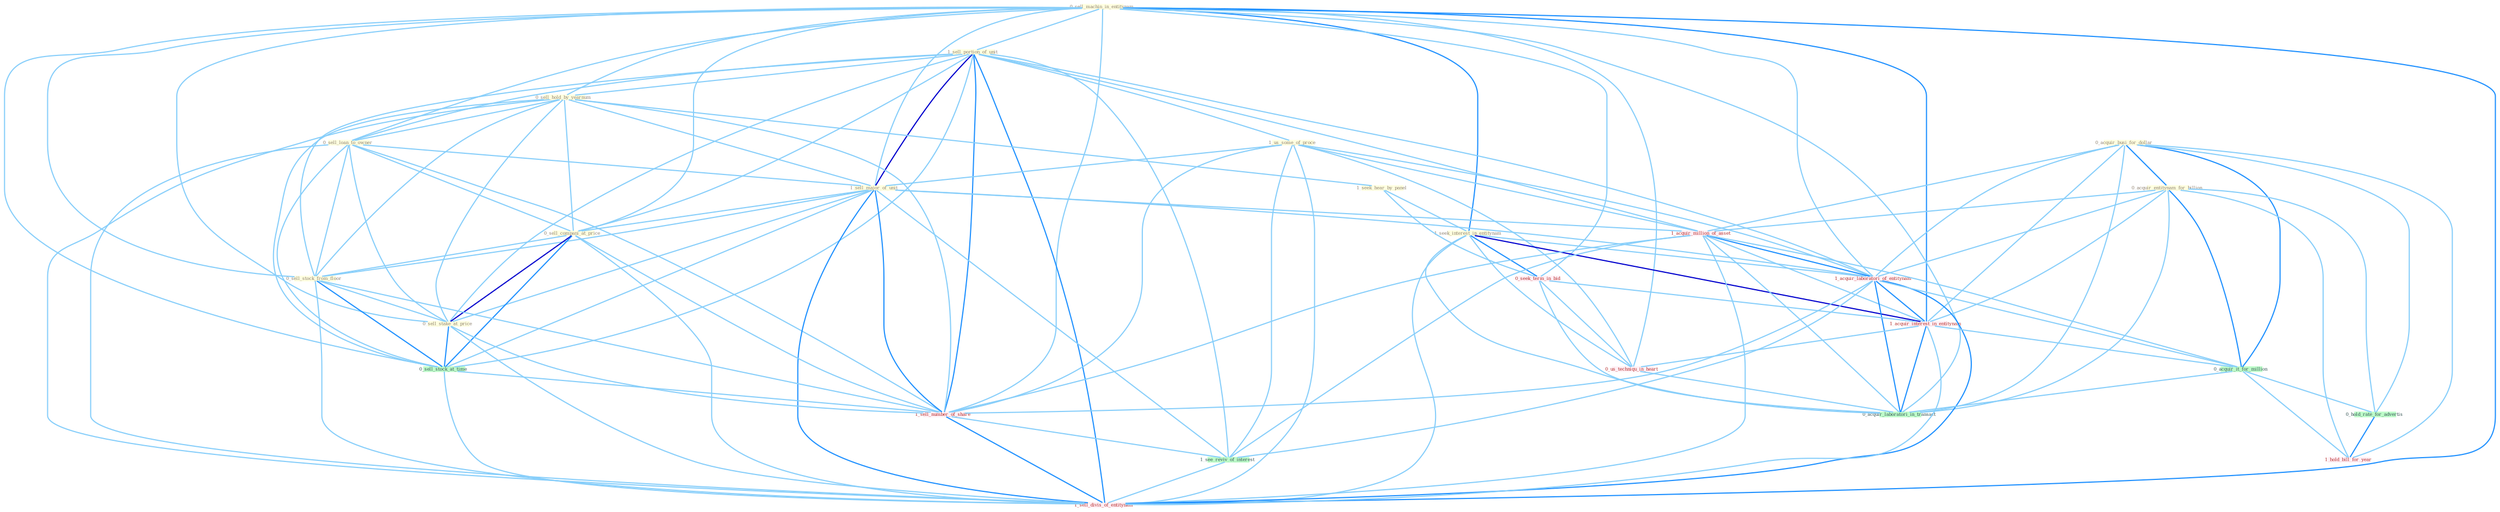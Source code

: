 Graph G{ 
    node
    [shape=polygon,style=filled,width=.5,height=.06,color="#BDFCC9",fixedsize=true,fontsize=4,
    fontcolor="#2f4f4f"];
    {node
    [color="#ffffe0", fontcolor="#8b7d6b"] "0_sell_machin_in_entitynam " "1_sell_portion_of_unit " "1_us_some_of_proce " "0_sell_hold_by_yearnum " "0_sell_loan_to_owner " "0_acquir_busi_for_dollar " "0_acquir_entitynam_for_billion " "1_sell_major_of_unit " "0_sell_compani_at_price " "0_sell_stock_from_floor " "1_seek_hear_by_panel " "1_seek_interest_in_entitynam " "0_sell_stake_at_price "}
{node [color="#fff0f5", fontcolor="#b22222"] "1_acquir_million_of_asset " "1_acquir_laboratori_of_entitynam " "0_seek_term_in_bid " "1_acquir_interest_in_entitynam " "0_us_techniqu_in_heart " "1_sell_number_of_share " "1_hold_bill_for_year " "1_sell_divis_of_entitynam "}
edge [color="#B0E2FF"];

	"0_sell_machin_in_entitynam " -- "1_sell_portion_of_unit " [w="1", color="#87cefa" ];
	"0_sell_machin_in_entitynam " -- "0_sell_hold_by_yearnum " [w="1", color="#87cefa" ];
	"0_sell_machin_in_entitynam " -- "0_sell_loan_to_owner " [w="1", color="#87cefa" ];
	"0_sell_machin_in_entitynam " -- "1_sell_major_of_unit " [w="1", color="#87cefa" ];
	"0_sell_machin_in_entitynam " -- "0_sell_compani_at_price " [w="1", color="#87cefa" ];
	"0_sell_machin_in_entitynam " -- "0_sell_stock_from_floor " [w="1", color="#87cefa" ];
	"0_sell_machin_in_entitynam " -- "1_seek_interest_in_entitynam " [w="2", color="#1e90ff" , len=0.8];
	"0_sell_machin_in_entitynam " -- "0_sell_stake_at_price " [w="1", color="#87cefa" ];
	"0_sell_machin_in_entitynam " -- "1_acquir_laboratori_of_entitynam " [w="1", color="#87cefa" ];
	"0_sell_machin_in_entitynam " -- "0_seek_term_in_bid " [w="1", color="#87cefa" ];
	"0_sell_machin_in_entitynam " -- "1_acquir_interest_in_entitynam " [w="2", color="#1e90ff" , len=0.8];
	"0_sell_machin_in_entitynam " -- "0_us_techniqu_in_heart " [w="1", color="#87cefa" ];
	"0_sell_machin_in_entitynam " -- "0_acquir_laboratori_in_transact " [w="1", color="#87cefa" ];
	"0_sell_machin_in_entitynam " -- "0_sell_stock_at_time " [w="1", color="#87cefa" ];
	"0_sell_machin_in_entitynam " -- "1_sell_number_of_share " [w="1", color="#87cefa" ];
	"0_sell_machin_in_entitynam " -- "1_sell_divis_of_entitynam " [w="2", color="#1e90ff" , len=0.8];
	"1_sell_portion_of_unit " -- "1_us_some_of_proce " [w="1", color="#87cefa" ];
	"1_sell_portion_of_unit " -- "0_sell_hold_by_yearnum " [w="1", color="#87cefa" ];
	"1_sell_portion_of_unit " -- "0_sell_loan_to_owner " [w="1", color="#87cefa" ];
	"1_sell_portion_of_unit " -- "1_sell_major_of_unit " [w="3", color="#0000cd" , len=0.6];
	"1_sell_portion_of_unit " -- "0_sell_compani_at_price " [w="1", color="#87cefa" ];
	"1_sell_portion_of_unit " -- "0_sell_stock_from_floor " [w="1", color="#87cefa" ];
	"1_sell_portion_of_unit " -- "0_sell_stake_at_price " [w="1", color="#87cefa" ];
	"1_sell_portion_of_unit " -- "1_acquir_million_of_asset " [w="1", color="#87cefa" ];
	"1_sell_portion_of_unit " -- "1_acquir_laboratori_of_entitynam " [w="1", color="#87cefa" ];
	"1_sell_portion_of_unit " -- "0_sell_stock_at_time " [w="1", color="#87cefa" ];
	"1_sell_portion_of_unit " -- "1_sell_number_of_share " [w="2", color="#1e90ff" , len=0.8];
	"1_sell_portion_of_unit " -- "1_see_reviv_of_interest " [w="1", color="#87cefa" ];
	"1_sell_portion_of_unit " -- "1_sell_divis_of_entitynam " [w="2", color="#1e90ff" , len=0.8];
	"1_us_some_of_proce " -- "1_sell_major_of_unit " [w="1", color="#87cefa" ];
	"1_us_some_of_proce " -- "1_acquir_million_of_asset " [w="1", color="#87cefa" ];
	"1_us_some_of_proce " -- "1_acquir_laboratori_of_entitynam " [w="1", color="#87cefa" ];
	"1_us_some_of_proce " -- "0_us_techniqu_in_heart " [w="1", color="#87cefa" ];
	"1_us_some_of_proce " -- "1_sell_number_of_share " [w="1", color="#87cefa" ];
	"1_us_some_of_proce " -- "1_see_reviv_of_interest " [w="1", color="#87cefa" ];
	"1_us_some_of_proce " -- "1_sell_divis_of_entitynam " [w="1", color="#87cefa" ];
	"0_sell_hold_by_yearnum " -- "0_sell_loan_to_owner " [w="1", color="#87cefa" ];
	"0_sell_hold_by_yearnum " -- "1_sell_major_of_unit " [w="1", color="#87cefa" ];
	"0_sell_hold_by_yearnum " -- "0_sell_compani_at_price " [w="1", color="#87cefa" ];
	"0_sell_hold_by_yearnum " -- "0_sell_stock_from_floor " [w="1", color="#87cefa" ];
	"0_sell_hold_by_yearnum " -- "1_seek_hear_by_panel " [w="1", color="#87cefa" ];
	"0_sell_hold_by_yearnum " -- "0_sell_stake_at_price " [w="1", color="#87cefa" ];
	"0_sell_hold_by_yearnum " -- "0_sell_stock_at_time " [w="1", color="#87cefa" ];
	"0_sell_hold_by_yearnum " -- "1_sell_number_of_share " [w="1", color="#87cefa" ];
	"0_sell_hold_by_yearnum " -- "1_sell_divis_of_entitynam " [w="1", color="#87cefa" ];
	"0_sell_loan_to_owner " -- "1_sell_major_of_unit " [w="1", color="#87cefa" ];
	"0_sell_loan_to_owner " -- "0_sell_compani_at_price " [w="1", color="#87cefa" ];
	"0_sell_loan_to_owner " -- "0_sell_stock_from_floor " [w="1", color="#87cefa" ];
	"0_sell_loan_to_owner " -- "0_sell_stake_at_price " [w="1", color="#87cefa" ];
	"0_sell_loan_to_owner " -- "0_sell_stock_at_time " [w="1", color="#87cefa" ];
	"0_sell_loan_to_owner " -- "1_sell_number_of_share " [w="1", color="#87cefa" ];
	"0_sell_loan_to_owner " -- "1_sell_divis_of_entitynam " [w="1", color="#87cefa" ];
	"0_acquir_busi_for_dollar " -- "0_acquir_entitynam_for_billion " [w="2", color="#1e90ff" , len=0.8];
	"0_acquir_busi_for_dollar " -- "1_acquir_million_of_asset " [w="1", color="#87cefa" ];
	"0_acquir_busi_for_dollar " -- "1_acquir_laboratori_of_entitynam " [w="1", color="#87cefa" ];
	"0_acquir_busi_for_dollar " -- "1_acquir_interest_in_entitynam " [w="1", color="#87cefa" ];
	"0_acquir_busi_for_dollar " -- "0_acquir_it_for_million " [w="2", color="#1e90ff" , len=0.8];
	"0_acquir_busi_for_dollar " -- "0_hold_rate_for_advertis " [w="1", color="#87cefa" ];
	"0_acquir_busi_for_dollar " -- "0_acquir_laboratori_in_transact " [w="1", color="#87cefa" ];
	"0_acquir_busi_for_dollar " -- "1_hold_bill_for_year " [w="1", color="#87cefa" ];
	"0_acquir_entitynam_for_billion " -- "1_acquir_million_of_asset " [w="1", color="#87cefa" ];
	"0_acquir_entitynam_for_billion " -- "1_acquir_laboratori_of_entitynam " [w="1", color="#87cefa" ];
	"0_acquir_entitynam_for_billion " -- "1_acquir_interest_in_entitynam " [w="1", color="#87cefa" ];
	"0_acquir_entitynam_for_billion " -- "0_acquir_it_for_million " [w="2", color="#1e90ff" , len=0.8];
	"0_acquir_entitynam_for_billion " -- "0_hold_rate_for_advertis " [w="1", color="#87cefa" ];
	"0_acquir_entitynam_for_billion " -- "0_acquir_laboratori_in_transact " [w="1", color="#87cefa" ];
	"0_acquir_entitynam_for_billion " -- "1_hold_bill_for_year " [w="1", color="#87cefa" ];
	"1_sell_major_of_unit " -- "0_sell_compani_at_price " [w="1", color="#87cefa" ];
	"1_sell_major_of_unit " -- "0_sell_stock_from_floor " [w="1", color="#87cefa" ];
	"1_sell_major_of_unit " -- "0_sell_stake_at_price " [w="1", color="#87cefa" ];
	"1_sell_major_of_unit " -- "1_acquir_million_of_asset " [w="1", color="#87cefa" ];
	"1_sell_major_of_unit " -- "1_acquir_laboratori_of_entitynam " [w="1", color="#87cefa" ];
	"1_sell_major_of_unit " -- "0_sell_stock_at_time " [w="1", color="#87cefa" ];
	"1_sell_major_of_unit " -- "1_sell_number_of_share " [w="2", color="#1e90ff" , len=0.8];
	"1_sell_major_of_unit " -- "1_see_reviv_of_interest " [w="1", color="#87cefa" ];
	"1_sell_major_of_unit " -- "1_sell_divis_of_entitynam " [w="2", color="#1e90ff" , len=0.8];
	"0_sell_compani_at_price " -- "0_sell_stock_from_floor " [w="1", color="#87cefa" ];
	"0_sell_compani_at_price " -- "0_sell_stake_at_price " [w="3", color="#0000cd" , len=0.6];
	"0_sell_compani_at_price " -- "0_sell_stock_at_time " [w="2", color="#1e90ff" , len=0.8];
	"0_sell_compani_at_price " -- "1_sell_number_of_share " [w="1", color="#87cefa" ];
	"0_sell_compani_at_price " -- "1_sell_divis_of_entitynam " [w="1", color="#87cefa" ];
	"0_sell_stock_from_floor " -- "0_sell_stake_at_price " [w="1", color="#87cefa" ];
	"0_sell_stock_from_floor " -- "0_sell_stock_at_time " [w="2", color="#1e90ff" , len=0.8];
	"0_sell_stock_from_floor " -- "1_sell_number_of_share " [w="1", color="#87cefa" ];
	"0_sell_stock_from_floor " -- "1_sell_divis_of_entitynam " [w="1", color="#87cefa" ];
	"1_seek_hear_by_panel " -- "1_seek_interest_in_entitynam " [w="1", color="#87cefa" ];
	"1_seek_hear_by_panel " -- "0_seek_term_in_bid " [w="1", color="#87cefa" ];
	"1_seek_interest_in_entitynam " -- "1_acquir_laboratori_of_entitynam " [w="1", color="#87cefa" ];
	"1_seek_interest_in_entitynam " -- "0_seek_term_in_bid " [w="2", color="#1e90ff" , len=0.8];
	"1_seek_interest_in_entitynam " -- "1_acquir_interest_in_entitynam " [w="3", color="#0000cd" , len=0.6];
	"1_seek_interest_in_entitynam " -- "0_us_techniqu_in_heart " [w="1", color="#87cefa" ];
	"1_seek_interest_in_entitynam " -- "0_acquir_laboratori_in_transact " [w="1", color="#87cefa" ];
	"1_seek_interest_in_entitynam " -- "1_sell_divis_of_entitynam " [w="1", color="#87cefa" ];
	"0_sell_stake_at_price " -- "0_sell_stock_at_time " [w="2", color="#1e90ff" , len=0.8];
	"0_sell_stake_at_price " -- "1_sell_number_of_share " [w="1", color="#87cefa" ];
	"0_sell_stake_at_price " -- "1_sell_divis_of_entitynam " [w="1", color="#87cefa" ];
	"1_acquir_million_of_asset " -- "1_acquir_laboratori_of_entitynam " [w="2", color="#1e90ff" , len=0.8];
	"1_acquir_million_of_asset " -- "1_acquir_interest_in_entitynam " [w="1", color="#87cefa" ];
	"1_acquir_million_of_asset " -- "0_acquir_it_for_million " [w="1", color="#87cefa" ];
	"1_acquir_million_of_asset " -- "0_acquir_laboratori_in_transact " [w="1", color="#87cefa" ];
	"1_acquir_million_of_asset " -- "1_sell_number_of_share " [w="1", color="#87cefa" ];
	"1_acquir_million_of_asset " -- "1_see_reviv_of_interest " [w="1", color="#87cefa" ];
	"1_acquir_million_of_asset " -- "1_sell_divis_of_entitynam " [w="1", color="#87cefa" ];
	"1_acquir_laboratori_of_entitynam " -- "1_acquir_interest_in_entitynam " [w="2", color="#1e90ff" , len=0.8];
	"1_acquir_laboratori_of_entitynam " -- "0_acquir_it_for_million " [w="1", color="#87cefa" ];
	"1_acquir_laboratori_of_entitynam " -- "0_acquir_laboratori_in_transact " [w="2", color="#1e90ff" , len=0.8];
	"1_acquir_laboratori_of_entitynam " -- "1_sell_number_of_share " [w="1", color="#87cefa" ];
	"1_acquir_laboratori_of_entitynam " -- "1_see_reviv_of_interest " [w="1", color="#87cefa" ];
	"1_acquir_laboratori_of_entitynam " -- "1_sell_divis_of_entitynam " [w="2", color="#1e90ff" , len=0.8];
	"0_seek_term_in_bid " -- "1_acquir_interest_in_entitynam " [w="1", color="#87cefa" ];
	"0_seek_term_in_bid " -- "0_us_techniqu_in_heart " [w="1", color="#87cefa" ];
	"0_seek_term_in_bid " -- "0_acquir_laboratori_in_transact " [w="1", color="#87cefa" ];
	"1_acquir_interest_in_entitynam " -- "0_us_techniqu_in_heart " [w="1", color="#87cefa" ];
	"1_acquir_interest_in_entitynam " -- "0_acquir_it_for_million " [w="1", color="#87cefa" ];
	"1_acquir_interest_in_entitynam " -- "0_acquir_laboratori_in_transact " [w="2", color="#1e90ff" , len=0.8];
	"1_acquir_interest_in_entitynam " -- "1_sell_divis_of_entitynam " [w="1", color="#87cefa" ];
	"0_us_techniqu_in_heart " -- "0_acquir_laboratori_in_transact " [w="1", color="#87cefa" ];
	"0_acquir_it_for_million " -- "0_hold_rate_for_advertis " [w="1", color="#87cefa" ];
	"0_acquir_it_for_million " -- "0_acquir_laboratori_in_transact " [w="1", color="#87cefa" ];
	"0_acquir_it_for_million " -- "1_hold_bill_for_year " [w="1", color="#87cefa" ];
	"0_hold_rate_for_advertis " -- "1_hold_bill_for_year " [w="2", color="#1e90ff" , len=0.8];
	"0_sell_stock_at_time " -- "1_sell_number_of_share " [w="1", color="#87cefa" ];
	"0_sell_stock_at_time " -- "1_sell_divis_of_entitynam " [w="1", color="#87cefa" ];
	"1_sell_number_of_share " -- "1_see_reviv_of_interest " [w="1", color="#87cefa" ];
	"1_sell_number_of_share " -- "1_sell_divis_of_entitynam " [w="2", color="#1e90ff" , len=0.8];
	"1_see_reviv_of_interest " -- "1_sell_divis_of_entitynam " [w="1", color="#87cefa" ];
}